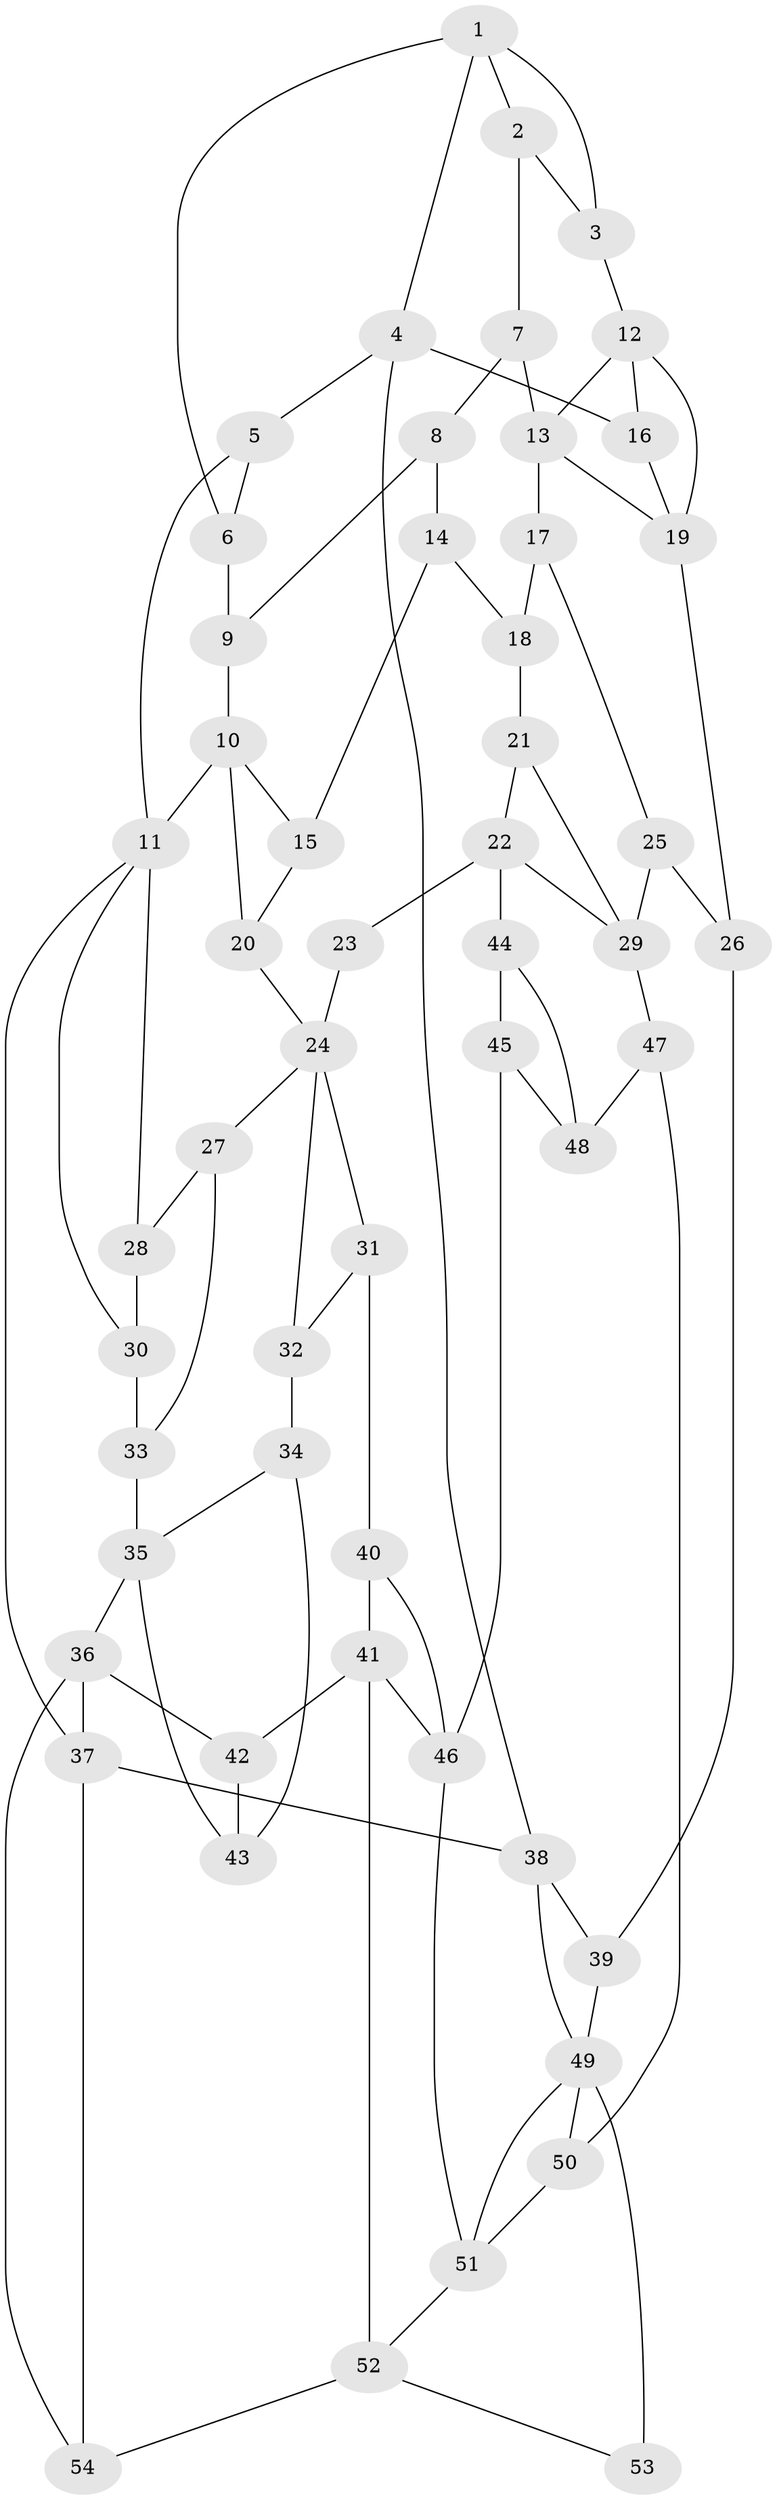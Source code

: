 // original degree distribution, {3: 0.028037383177570093, 4: 0.205607476635514, 6: 0.19626168224299065, 5: 0.5700934579439252}
// Generated by graph-tools (version 1.1) at 2025/38/03/09/25 02:38:34]
// undirected, 54 vertices, 91 edges
graph export_dot {
graph [start="1"]
  node [color=gray90,style=filled];
  1;
  2;
  3;
  4;
  5;
  6;
  7;
  8;
  9;
  10;
  11;
  12;
  13;
  14;
  15;
  16;
  17;
  18;
  19;
  20;
  21;
  22;
  23;
  24;
  25;
  26;
  27;
  28;
  29;
  30;
  31;
  32;
  33;
  34;
  35;
  36;
  37;
  38;
  39;
  40;
  41;
  42;
  43;
  44;
  45;
  46;
  47;
  48;
  49;
  50;
  51;
  52;
  53;
  54;
  1 -- 2 [weight=1.0];
  1 -- 3 [weight=1.0];
  1 -- 4 [weight=1.0];
  1 -- 6 [weight=1.0];
  2 -- 3 [weight=1.0];
  2 -- 7 [weight=2.0];
  3 -- 12 [weight=1.0];
  4 -- 5 [weight=1.0];
  4 -- 16 [weight=1.0];
  4 -- 38 [weight=1.0];
  5 -- 6 [weight=1.0];
  5 -- 11 [weight=2.0];
  6 -- 9 [weight=1.0];
  7 -- 8 [weight=1.0];
  7 -- 13 [weight=2.0];
  8 -- 9 [weight=1.0];
  8 -- 14 [weight=1.0];
  9 -- 10 [weight=2.0];
  10 -- 11 [weight=2.0];
  10 -- 15 [weight=1.0];
  10 -- 20 [weight=1.0];
  11 -- 28 [weight=1.0];
  11 -- 30 [weight=1.0];
  11 -- 37 [weight=1.0];
  12 -- 13 [weight=1.0];
  12 -- 16 [weight=1.0];
  12 -- 19 [weight=1.0];
  13 -- 17 [weight=1.0];
  13 -- 19 [weight=1.0];
  14 -- 15 [weight=1.0];
  14 -- 18 [weight=1.0];
  15 -- 20 [weight=1.0];
  16 -- 19 [weight=1.0];
  17 -- 18 [weight=1.0];
  17 -- 25 [weight=1.0];
  18 -- 21 [weight=1.0];
  19 -- 26 [weight=1.0];
  20 -- 24 [weight=1.0];
  21 -- 22 [weight=1.0];
  21 -- 29 [weight=1.0];
  22 -- 23 [weight=2.0];
  22 -- 29 [weight=1.0];
  22 -- 44 [weight=2.0];
  23 -- 24 [weight=2.0];
  24 -- 27 [weight=1.0];
  24 -- 31 [weight=1.0];
  24 -- 32 [weight=1.0];
  25 -- 26 [weight=1.0];
  25 -- 29 [weight=2.0];
  26 -- 39 [weight=1.0];
  27 -- 28 [weight=1.0];
  27 -- 33 [weight=1.0];
  28 -- 30 [weight=1.0];
  29 -- 47 [weight=1.0];
  30 -- 33 [weight=2.0];
  31 -- 32 [weight=1.0];
  31 -- 40 [weight=1.0];
  32 -- 34 [weight=1.0];
  33 -- 35 [weight=2.0];
  34 -- 35 [weight=1.0];
  34 -- 43 [weight=1.0];
  35 -- 36 [weight=2.0];
  35 -- 43 [weight=1.0];
  36 -- 37 [weight=1.0];
  36 -- 42 [weight=1.0];
  36 -- 54 [weight=1.0];
  37 -- 38 [weight=1.0];
  37 -- 54 [weight=1.0];
  38 -- 39 [weight=1.0];
  38 -- 49 [weight=1.0];
  39 -- 49 [weight=1.0];
  40 -- 41 [weight=1.0];
  40 -- 46 [weight=1.0];
  41 -- 42 [weight=2.0];
  41 -- 46 [weight=1.0];
  41 -- 52 [weight=2.0];
  42 -- 43 [weight=1.0];
  44 -- 45 [weight=3.0];
  44 -- 48 [weight=1.0];
  45 -- 46 [weight=2.0];
  45 -- 48 [weight=1.0];
  46 -- 51 [weight=1.0];
  47 -- 48 [weight=1.0];
  47 -- 50 [weight=1.0];
  49 -- 50 [weight=1.0];
  49 -- 51 [weight=1.0];
  49 -- 53 [weight=2.0];
  50 -- 51 [weight=1.0];
  51 -- 52 [weight=1.0];
  52 -- 53 [weight=1.0];
  52 -- 54 [weight=1.0];
}
